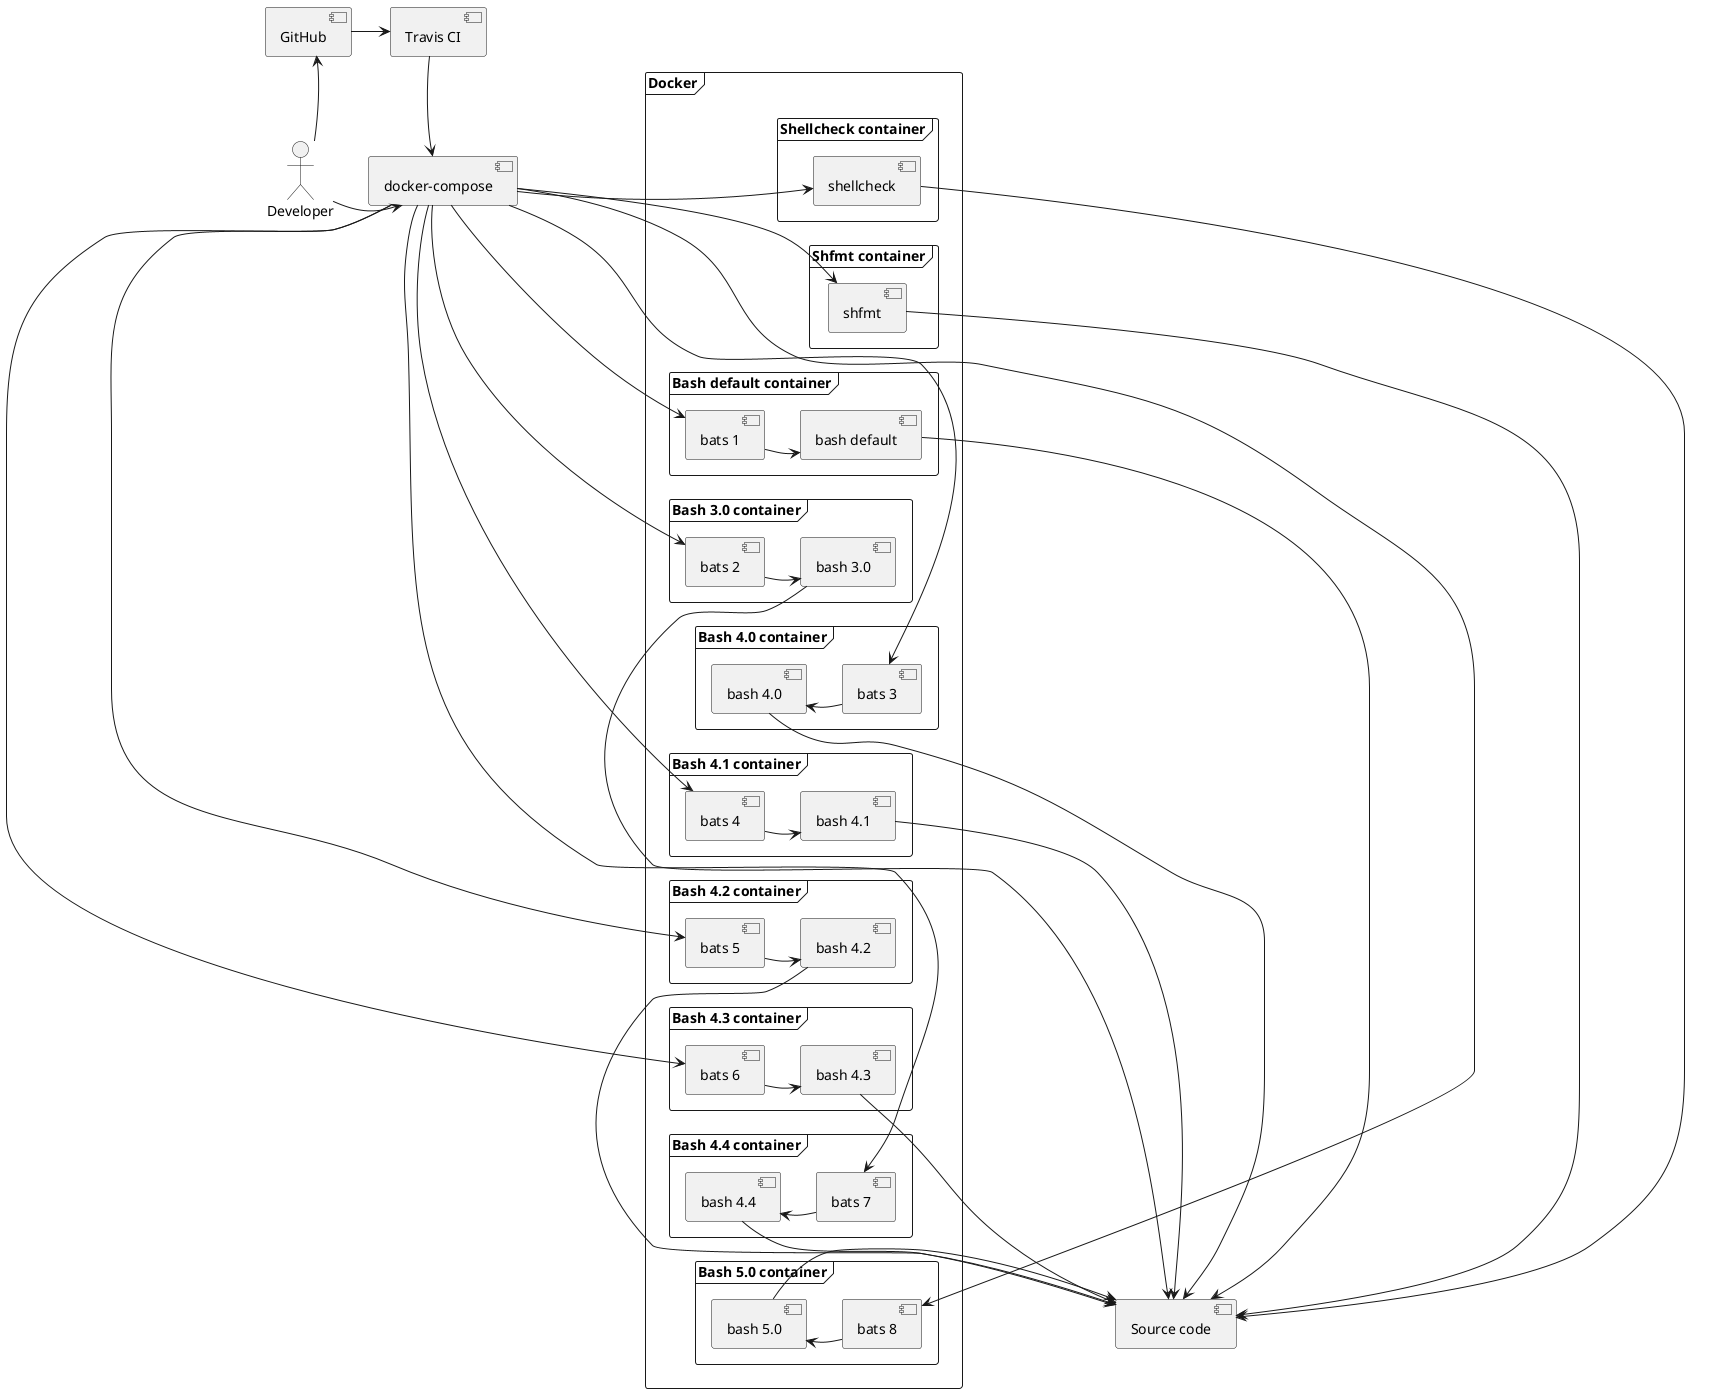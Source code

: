 @startuml

''''''''''''''''''''''''''''''''''''''''''''''''''''''''''''''''''''''''''''''''
' 登場人物の定義
''''''''''''''''''''''''''''''''''''''''''''''''''''''''''''''''''''''''''''''''

[GitHub]
[Travis CI]
Actor Developer as dev
[docker-compose]

frame "Docker" {
  frame "Shellcheck container" {
    [shellcheck]
  }
  frame "Shfmt container" {
    [shfmt]
  }
  frame "Bash default container" {
    [bats 1]
    [bash default]
  }
  frame "Bash 3.0 container" {
    [bats 2]
    [bash 3.0]
  }
  frame "Bash 4.0 container" {
    [bats 3]
    [bash 4.0]
  }
  frame "Bash 4.1 container" {
    [bats 4]
    [bash 4.1]
  }
  frame "Bash 4.2 container" {
    [bats 5]
    [bash 4.2]
  }
  frame "Bash 4.3 container" {
    [bats 6]
    [bash 4.3]
  }
  frame "Bash 4.4 container" {
    [bats 7]
    [bash 4.4]
  }
  frame "Bash 5.0 container" {
    [bats 8]
    [bash 5.0]
  }
}

''''''''''''''''''''''''''''''''''''''''''''''''''''''''''''''''''''''''''''''''
' フローの定義
''''''''''''''''''''''''''''''''''''''''''''''''''''''''''''''''''''''''''''''''

' 開発者を起点とするフロー
dev -> [docker-compose]
[docker-compose] -> [shellcheck]
[docker-compose] -> [shfmt]
' Bats + Bashはセット
[docker-compose] -> [bats 1]
[docker-compose] -> [bats 2]
[docker-compose] -> [bats 3]
[docker-compose] -> [bats 4]
[docker-compose] -> [bats 5]
[docker-compose] -> [bats 6]
[docker-compose] -> [bats 7]
[docker-compose] -> [bats 8]
[bats 1] -> [bash default]
[bats 2] -> [bash 3.0]
[bats 3] -> [bash 4.0]
[bats 4] -> [bash 4.1]
[bats 5] -> [bash 4.2]
[bats 6] -> [bash 4.3]
[bats 7] -> [bash 4.4]
[bats 8] -> [bash 5.0]

' ソースコードの参照
[shellcheck] -> [Source code]
[shfmt] -> [Source code]
[bash default] -> [Source code]
[bash 3.0] -> [Source code]
[bash 4.0] -> [Source code]
[bash 4.1] -> [Source code]
[bash 4.2] -> [Source code]
[bash 4.3] -> [Source code]
[bash 4.4] -> [Source code]
[bash 5.0] -> [Source code]

' GitHubにPushを起点とするフロー
dev -> [GitHub]
[GitHub] -> [Travis CI]
[Travis CI] -> [docker-compose]

''''''''''''''''''''''''''''''''''''''''''''''''''''''''''''''''''''''''''''''''
' 位置調整
''''''''''''''''''''''''''''''''''''''''''''''''''''''''''''''''''''''''''''''''

' dev -> docker-compose -> docker -> source codeという配置にしたい
dev -[hidden]right- [docker-compose]
[docker-compose] -[hidden]right- [shellcheck]
[docker-compose] -[hidden]right- [shfmt]
[docker-compose] -[hidden]right- [bats 1]
[docker-compose] -[hidden]right- [bats 2]
[docker-compose] -[hidden]right- [bats 3]
[docker-compose] -[hidden]right- [bats 4]
[docker-compose] -[hidden]right- [bats 5]
[docker-compose] -[hidden]right- [bats 6]
[docker-compose] -[hidden]right- [bats 7]
[docker-compose] -[hidden]right- [bats 8]

[bats 1] -[hidden]right- [bash default]
[bats 2] -[hidden]right- [bash 3.0]
[bats 3] -[hidden]right- [bash 4.0]
[bats 4] -[hidden]right- [bash 4.1]
[bats 5] -[hidden]right- [bash 4.2]
[bats 6] -[hidden]right- [bash 4.3]
[bats 7] -[hidden]right- [bash 4.4]
[bats 8] -[hidden]right- [bash 5.0]

[shellcheck] -[hidden]right- [Source code]
[shfmt] -[hidden]right- [Source code]
[bash default] -[hidden]right- [Source code]
[bash 3.0] -[hidden]right- [Source code]
[bash 4.0] -[hidden]right- [Source code]
[bash 4.1] -[hidden]right- [Source code]
[bash 4.2] -[hidden]right- [Source code]
[bash 4.3] -[hidden]right- [Source code]
[bash 4.4] -[hidden]right- [Source code]
[bash 5.0] -[hidden]right- [Source code]

' Dockerコンテナグループでの配置
' shellcheck -down-> shfmt -down-> bash としたい
[shellcheck] -[hidden]down- [shfmt]
[shfmt] -[hidden]down- [bash default]
[bash default] -[hidden]down- [bash 3.0]
[bash 3.0] -[hidden]down- [bash 4.0]
[bash 4.0] -[hidden]down- [bash 4.1]
[bash 4.1] -[hidden]down- [bash 4.2]
[bash 4.2] -[hidden]down- [bash 4.3]
[bash 4.3] -[hidden]down- [bash 4.4]
[bash 4.4] -[hidden]down- [bash 5.0]

' GitHub, TravisCIなどのクラウド組はdevより上
dev -[hidden]up- [GitHub]
dev -[hidden]up- [Travis CI]
[docker-compose] -[hidden]up- [GitHub]
[docker-compose] -[hidden]up- [Travis CI]

@enduml
